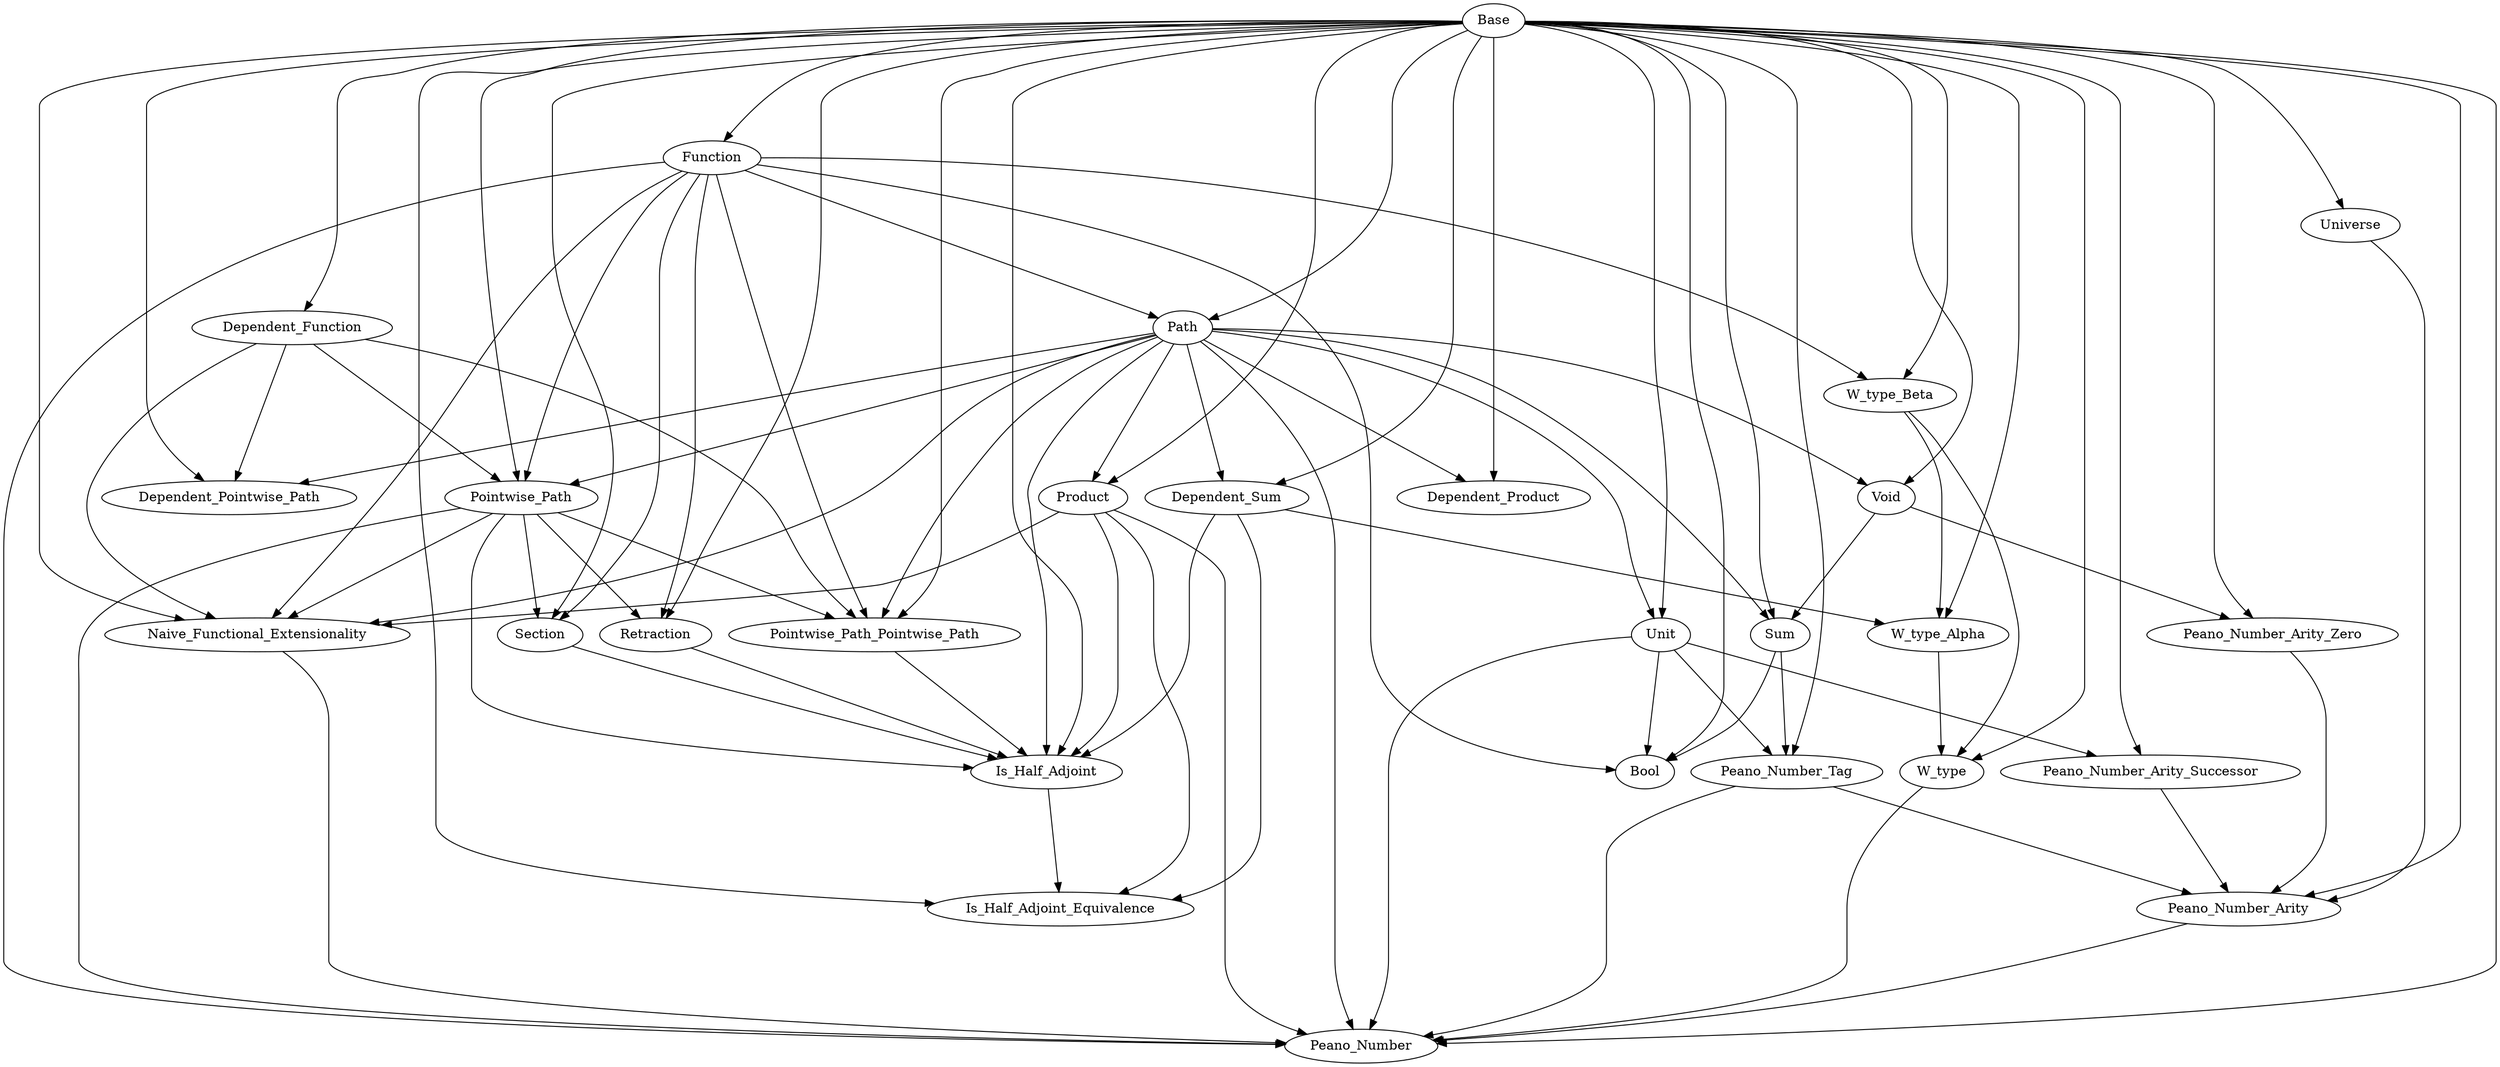 digraph Dependencies {
  edge [ minlen = 3 ];

  # Base
  # Dependent_Function
  "Base" -> "Dependent_Function";
  # Function
  "Base" -> "Function";
  # Path
  "Base" -> "Path";
  "Function" -> "Path";
  # Void
  "Base" -> "Void";
  "Path" -> "Void";
  # Unit
  "Base" -> "Unit";
  "Path" -> "Unit";
  # Sum
  "Base" -> "Sum";
  "Path" -> "Sum";
  "Void" -> "Sum";
  # Product
  "Base" -> "Product";
  "Path" -> "Product";
  # Dependent_Sum
  "Base" -> "Dependent_Sum";
  "Path" -> "Dependent_Sum";
  # Dependent_Product
  "Base" -> "Dependent_Product";
  "Path" -> "Dependent_Product";
  # W_type_Beta
  "Base" -> "W_type_Beta";
  "Function" -> "W_type_Beta";
  # W_type_Alpha
  "Base" -> "W_type_Alpha";
  "Dependent_Sum" -> "W_type_Alpha";
  "W_type_Beta" -> "W_type_Alpha";
  # W_type
  "Base" -> "W_type";
  "W_type_Alpha" -> "W_type";
  "W_type_Beta" -> "W_type";
  # Universe
  "Base" -> "Universe";
  # Dependent_Pointwise_Path
  "Base" -> "Dependent_Pointwise_Path";
  "Dependent_Function" -> "Dependent_Pointwise_Path";
  "Path" -> "Dependent_Pointwise_Path";
  # Pointwise_Path
  "Base" -> "Pointwise_Path";
  "Dependent_Function" -> "Pointwise_Path";
  "Function" -> "Pointwise_Path";
  "Path" -> "Pointwise_Path";
  # Pointwise_Path_Pointwise_Path
  "Base" -> "Pointwise_Path_Pointwise_Path";
  "Dependent_Function" -> "Pointwise_Path_Pointwise_Path";
  "Function" -> "Pointwise_Path_Pointwise_Path";
  "Path" -> "Pointwise_Path_Pointwise_Path";
  "Pointwise_Path" -> "Pointwise_Path_Pointwise_Path";
  # Section
  "Base" -> "Section";
  "Function" -> "Section";
  "Pointwise_Path" -> "Section";
  # Retraction
  "Base" -> "Retraction";
  "Function" -> "Retraction";
  "Pointwise_Path" -> "Retraction";
  # Is_Half_Adjoint
  "Base" -> "Is_Half_Adjoint";
  "Dependent_Sum" -> "Is_Half_Adjoint";
  "Product" -> "Is_Half_Adjoint";
  "Path" -> "Is_Half_Adjoint";
  "Pointwise_Path" -> "Is_Half_Adjoint";
  "Pointwise_Path_Pointwise_Path" -> "Is_Half_Adjoint";
  "Section" -> "Is_Half_Adjoint";
  "Retraction" -> "Is_Half_Adjoint";
  # Is_Half_Adjoint_Equivalence
  "Base" -> "Is_Half_Adjoint_Equivalence";
  "Dependent_Sum" -> "Is_Half_Adjoint_Equivalence";
  "Product" -> "Is_Half_Adjoint_Equivalence";
  "Is_Half_Adjoint" -> "Is_Half_Adjoint_Equivalence";
  # Naive_Functional_Extensionality
  "Base" -> "Naive_Functional_Extensionality";
  "Dependent_Function" -> "Naive_Functional_Extensionality";
  "Function" -> "Naive_Functional_Extensionality";
  "Product" -> "Naive_Functional_Extensionality";
  "Path" -> "Naive_Functional_Extensionality";
  "Pointwise_Path" -> "Naive_Functional_Extensionality";
  # Bool
  "Base" -> "Bool";
  "Function" -> "Bool";
  "Sum" -> "Bool";
  "Unit" -> "Bool";
  # Peano_Number_Tag
  "Base" -> "Peano_Number_Tag";
  "Sum" -> "Peano_Number_Tag";
  "Unit" -> "Peano_Number_Tag";
  # Peano_Number_Arity_Zero
  "Base" -> "Peano_Number_Arity_Zero";
  "Void" -> "Peano_Number_Arity_Zero";
  # Peano_Number_Arity_Successor
  "Base" -> "Peano_Number_Arity_Successor";
  "Unit" -> "Peano_Number_Arity_Successor";
  # Peano_Number_Arity
  "Base" -> "Peano_Number_Arity";
  "Universe" -> "Peano_Number_Arity";
  "Peano_Number_Tag" -> "Peano_Number_Arity";
  "Peano_Number_Arity_Zero" -> "Peano_Number_Arity";
  "Peano_Number_Arity_Successor" -> "Peano_Number_Arity";
  # Peano_Number
  "Base" -> "Peano_Number";
  "Function" -> "Peano_Number";
  "Product" -> "Peano_Number";
  "Unit" -> "Peano_Number";
  "W_type" -> "Peano_Number";
  "Path" -> "Peano_Number";
  "Pointwise_Path" -> "Peano_Number";
  "Naive_Functional_Extensionality" -> "Peano_Number";
  "Peano_Number_Tag" -> "Peano_Number";
  "Peano_Number_Arity" -> "Peano_Number";
}
